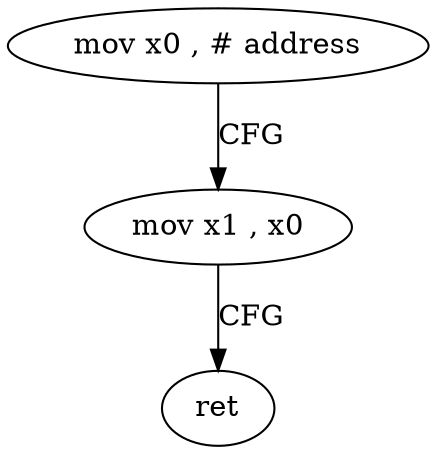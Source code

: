 digraph "func" {
"261480" [label = "mov x0 , # address" ]
"261484" [label = "mov x1 , x0" ]
"261488" [label = "ret" ]
"261480" -> "261484" [ label = "CFG" ]
"261484" -> "261488" [ label = "CFG" ]
}
